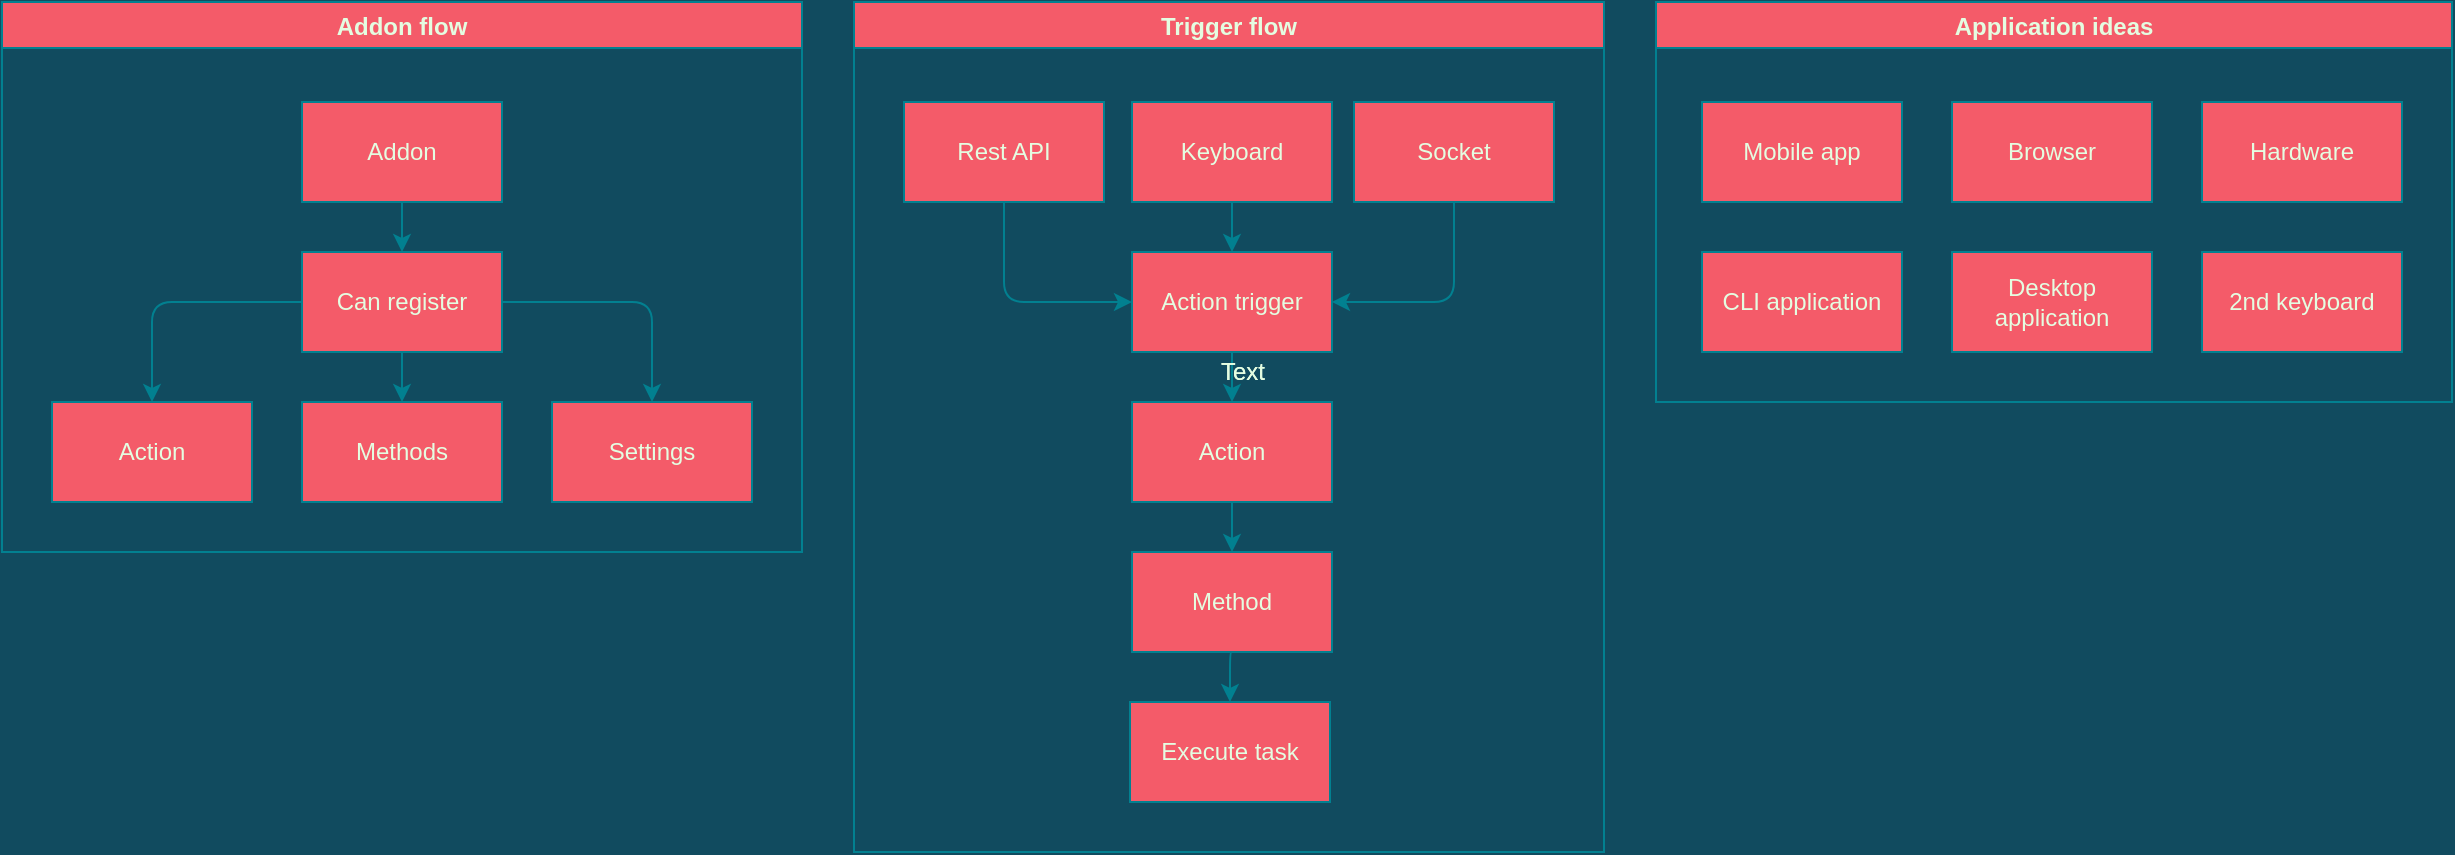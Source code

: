 <mxfile version="14.6.13" type="device"><diagram id="L-n_DP6Fpcha8zAGJov9" name="Page-1"><mxGraphModel dx="2249" dy="843" grid="1" gridSize="25" guides="1" tooltips="1" connect="1" arrows="1" fold="1" page="1" pageScale="1" pageWidth="827" pageHeight="1169" background="#114B5F" math="0" shadow="0"><root><mxCell id="0"/><mxCell id="1" parent="0"/><mxCell id="WFP0uRp5IlJTgaoF9HtA-19" value="Trigger flow" style="swimlane;rounded=0;sketch=0;fontColor=#E4FDE1;strokeColor=#028090;fillColor=#F45B69;" vertex="1" parent="1"><mxGeometry x="226" y="25" width="375" height="425" as="geometry"/></mxCell><mxCell id="WFP0uRp5IlJTgaoF9HtA-2" value="Action trigger" style="rounded=0;whiteSpace=wrap;html=1;fillColor=#F45B69;strokeColor=#028090;fontColor=#E4FDE1;" vertex="1" parent="WFP0uRp5IlJTgaoF9HtA-19"><mxGeometry x="139" y="125" width="100" height="50" as="geometry"/></mxCell><mxCell id="WFP0uRp5IlJTgaoF9HtA-4" value="Action" style="rounded=0;whiteSpace=wrap;html=1;fillColor=#F45B69;strokeColor=#028090;fontColor=#E4FDE1;" vertex="1" parent="WFP0uRp5IlJTgaoF9HtA-19"><mxGeometry x="139" y="200" width="100" height="50" as="geometry"/></mxCell><mxCell id="WFP0uRp5IlJTgaoF9HtA-7" style="edgeStyle=orthogonalEdgeStyle;curved=0;rounded=1;sketch=0;orthogonalLoop=1;jettySize=auto;html=1;entryX=0.5;entryY=0;entryDx=0;entryDy=0;fontColor=#E4FDE1;strokeColor=#028090;fillColor=#F45B69;" edge="1" parent="WFP0uRp5IlJTgaoF9HtA-19" source="WFP0uRp5IlJTgaoF9HtA-2" target="WFP0uRp5IlJTgaoF9HtA-4"><mxGeometry relative="1" as="geometry"/></mxCell><mxCell id="WFP0uRp5IlJTgaoF9HtA-5" value="Method" style="rounded=0;whiteSpace=wrap;html=1;fillColor=#F45B69;strokeColor=#028090;fontColor=#E4FDE1;" vertex="1" parent="WFP0uRp5IlJTgaoF9HtA-19"><mxGeometry x="139" y="275" width="100" height="50" as="geometry"/></mxCell><mxCell id="WFP0uRp5IlJTgaoF9HtA-8" value="" style="edgeStyle=orthogonalEdgeStyle;curved=0;rounded=1;sketch=0;orthogonalLoop=1;jettySize=auto;html=1;fontColor=#E4FDE1;strokeColor=#028090;fillColor=#F45B69;" edge="1" parent="WFP0uRp5IlJTgaoF9HtA-19" source="WFP0uRp5IlJTgaoF9HtA-4" target="WFP0uRp5IlJTgaoF9HtA-5"><mxGeometry relative="1" as="geometry"><Array as="points"><mxPoint x="189" y="275"/><mxPoint x="189" y="275"/></Array></mxGeometry></mxCell><mxCell id="WFP0uRp5IlJTgaoF9HtA-11" style="edgeStyle=orthogonalEdgeStyle;curved=0;rounded=1;sketch=0;orthogonalLoop=1;jettySize=auto;html=1;exitX=0.5;exitY=1;exitDx=0;exitDy=0;entryX=0.5;entryY=0;entryDx=0;entryDy=0;fontColor=#E4FDE1;strokeColor=#028090;fillColor=#F45B69;" edge="1" parent="WFP0uRp5IlJTgaoF9HtA-19" source="WFP0uRp5IlJTgaoF9HtA-9" target="WFP0uRp5IlJTgaoF9HtA-2"><mxGeometry relative="1" as="geometry"/></mxCell><mxCell id="WFP0uRp5IlJTgaoF9HtA-9" value="Keyboard" style="rounded=0;whiteSpace=wrap;html=1;fillColor=#F45B69;strokeColor=#028090;fontColor=#E4FDE1;" vertex="1" parent="WFP0uRp5IlJTgaoF9HtA-19"><mxGeometry x="139" y="50" width="100" height="50" as="geometry"/></mxCell><mxCell id="WFP0uRp5IlJTgaoF9HtA-13" style="edgeStyle=orthogonalEdgeStyle;curved=0;rounded=1;sketch=0;orthogonalLoop=1;jettySize=auto;html=1;exitX=0.5;exitY=1;exitDx=0;exitDy=0;entryX=0;entryY=0.5;entryDx=0;entryDy=0;fontColor=#E4FDE1;strokeColor=#028090;fillColor=#F45B69;" edge="1" parent="WFP0uRp5IlJTgaoF9HtA-19" source="WFP0uRp5IlJTgaoF9HtA-12" target="WFP0uRp5IlJTgaoF9HtA-2"><mxGeometry relative="1" as="geometry"/></mxCell><mxCell id="WFP0uRp5IlJTgaoF9HtA-15" style="edgeStyle=orthogonalEdgeStyle;curved=0;rounded=1;sketch=0;orthogonalLoop=1;jettySize=auto;html=1;exitX=0.5;exitY=1;exitDx=0;exitDy=0;entryX=1;entryY=0.5;entryDx=0;entryDy=0;fontColor=#E4FDE1;strokeColor=#028090;fillColor=#F45B69;" edge="1" parent="WFP0uRp5IlJTgaoF9HtA-19" source="WFP0uRp5IlJTgaoF9HtA-14" target="WFP0uRp5IlJTgaoF9HtA-2"><mxGeometry relative="1" as="geometry"/></mxCell><mxCell id="WFP0uRp5IlJTgaoF9HtA-14" value="Socket" style="rounded=0;whiteSpace=wrap;html=1;fillColor=#F45B69;strokeColor=#028090;fontColor=#E4FDE1;" vertex="1" parent="WFP0uRp5IlJTgaoF9HtA-19"><mxGeometry x="250" y="50" width="100" height="50" as="geometry"/></mxCell><mxCell id="WFP0uRp5IlJTgaoF9HtA-16" value="Execute task" style="rounded=0;whiteSpace=wrap;html=1;fillColor=#F45B69;strokeColor=#028090;fontColor=#E4FDE1;" vertex="1" parent="WFP0uRp5IlJTgaoF9HtA-19"><mxGeometry x="138" y="350" width="100" height="50" as="geometry"/></mxCell><mxCell id="WFP0uRp5IlJTgaoF9HtA-17" style="edgeStyle=orthogonalEdgeStyle;curved=0;rounded=1;sketch=0;orthogonalLoop=1;jettySize=auto;html=1;exitX=0.5;exitY=1;exitDx=0;exitDy=0;entryX=0.5;entryY=0;entryDx=0;entryDy=0;fontColor=#E4FDE1;strokeColor=#028090;fillColor=#F45B69;" edge="1" parent="WFP0uRp5IlJTgaoF9HtA-19" source="WFP0uRp5IlJTgaoF9HtA-5" target="WFP0uRp5IlJTgaoF9HtA-16"><mxGeometry relative="1" as="geometry"/></mxCell><mxCell id="WFP0uRp5IlJTgaoF9HtA-12" value="Rest API" style="rounded=0;whiteSpace=wrap;html=1;fillColor=#F45B69;strokeColor=#028090;fontColor=#E4FDE1;" vertex="1" parent="WFP0uRp5IlJTgaoF9HtA-19"><mxGeometry x="25" y="50" width="100" height="50" as="geometry"/></mxCell><mxCell id="WFP0uRp5IlJTgaoF9HtA-58" value="Addon flow" style="swimlane;rounded=0;sketch=0;fontColor=#E4FDE1;strokeColor=#028090;fillColor=#F45B69;" vertex="1" parent="1"><mxGeometry x="-200" y="25" width="400" height="275" as="geometry"/></mxCell><mxCell id="WFP0uRp5IlJTgaoF9HtA-60" style="edgeStyle=orthogonalEdgeStyle;curved=0;rounded=1;sketch=0;orthogonalLoop=1;jettySize=auto;html=1;exitX=0.5;exitY=1;exitDx=0;exitDy=0;entryX=0.5;entryY=0;entryDx=0;entryDy=0;fontColor=#E4FDE1;strokeColor=#028090;fillColor=#F45B69;" edge="1" parent="WFP0uRp5IlJTgaoF9HtA-58" source="WFP0uRp5IlJTgaoF9HtA-49" target="WFP0uRp5IlJTgaoF9HtA-53"><mxGeometry relative="1" as="geometry"/></mxCell><mxCell id="WFP0uRp5IlJTgaoF9HtA-49" value="Addon" style="rounded=0;whiteSpace=wrap;html=1;fillColor=#F45B69;strokeColor=#028090;fontColor=#E4FDE1;" vertex="1" parent="WFP0uRp5IlJTgaoF9HtA-58"><mxGeometry x="150" y="50" width="100" height="50" as="geometry"/></mxCell><mxCell id="WFP0uRp5IlJTgaoF9HtA-51" value="Action" style="rounded=0;whiteSpace=wrap;html=1;fillColor=#F45B69;strokeColor=#028090;fontColor=#E4FDE1;" vertex="1" parent="WFP0uRp5IlJTgaoF9HtA-58"><mxGeometry x="25" y="200" width="100" height="50" as="geometry"/></mxCell><mxCell id="WFP0uRp5IlJTgaoF9HtA-52" value="Methods" style="rounded=0;whiteSpace=wrap;html=1;fillColor=#F45B69;strokeColor=#028090;fontColor=#E4FDE1;" vertex="1" parent="WFP0uRp5IlJTgaoF9HtA-58"><mxGeometry x="150" y="200" width="100" height="50" as="geometry"/></mxCell><mxCell id="WFP0uRp5IlJTgaoF9HtA-54" style="edgeStyle=orthogonalEdgeStyle;curved=0;rounded=1;sketch=0;orthogonalLoop=1;jettySize=auto;html=1;entryX=0.5;entryY=0;entryDx=0;entryDy=0;fontColor=#E4FDE1;strokeColor=#028090;fillColor=#F45B69;" edge="1" parent="WFP0uRp5IlJTgaoF9HtA-58" source="WFP0uRp5IlJTgaoF9HtA-53" target="WFP0uRp5IlJTgaoF9HtA-51"><mxGeometry relative="1" as="geometry"/></mxCell><mxCell id="WFP0uRp5IlJTgaoF9HtA-55" style="edgeStyle=orthogonalEdgeStyle;curved=0;rounded=1;sketch=0;orthogonalLoop=1;jettySize=auto;html=1;entryX=0.5;entryY=0;entryDx=0;entryDy=0;fontColor=#E4FDE1;strokeColor=#028090;fillColor=#F45B69;" edge="1" parent="WFP0uRp5IlJTgaoF9HtA-58" source="WFP0uRp5IlJTgaoF9HtA-53" target="WFP0uRp5IlJTgaoF9HtA-52"><mxGeometry relative="1" as="geometry"/></mxCell><mxCell id="WFP0uRp5IlJTgaoF9HtA-53" value="Can register" style="rounded=0;whiteSpace=wrap;html=1;fillColor=#F45B69;strokeColor=#028090;fontColor=#E4FDE1;" vertex="1" parent="WFP0uRp5IlJTgaoF9HtA-58"><mxGeometry x="150" y="125" width="100" height="50" as="geometry"/></mxCell><mxCell id="WFP0uRp5IlJTgaoF9HtA-56" value="Settings" style="rounded=0;whiteSpace=wrap;html=1;fillColor=#F45B69;strokeColor=#028090;fontColor=#E4FDE1;" vertex="1" parent="WFP0uRp5IlJTgaoF9HtA-58"><mxGeometry x="275" y="200" width="100" height="50" as="geometry"/></mxCell><mxCell id="WFP0uRp5IlJTgaoF9HtA-57" style="edgeStyle=orthogonalEdgeStyle;curved=0;rounded=1;sketch=0;orthogonalLoop=1;jettySize=auto;html=1;exitX=1;exitY=0.5;exitDx=0;exitDy=0;entryX=0.5;entryY=0;entryDx=0;entryDy=0;fontColor=#E4FDE1;strokeColor=#028090;fillColor=#F45B69;" edge="1" parent="WFP0uRp5IlJTgaoF9HtA-58" source="WFP0uRp5IlJTgaoF9HtA-53" target="WFP0uRp5IlJTgaoF9HtA-56"><mxGeometry relative="1" as="geometry"/></mxCell><mxCell id="WFP0uRp5IlJTgaoF9HtA-67" value="Application ideas" style="swimlane;rounded=0;sketch=0;fontColor=#E4FDE1;strokeColor=#028090;fillColor=#F45B69;" vertex="1" parent="1"><mxGeometry x="627" y="25" width="398" height="200" as="geometry"/></mxCell><mxCell id="WFP0uRp5IlJTgaoF9HtA-61" value="Mobile app" style="rounded=0;whiteSpace=wrap;html=1;fillColor=#F45B69;strokeColor=#028090;fontColor=#E4FDE1;" vertex="1" parent="WFP0uRp5IlJTgaoF9HtA-67"><mxGeometry x="23" y="50" width="100" height="50" as="geometry"/></mxCell><mxCell id="WFP0uRp5IlJTgaoF9HtA-62" value="Hardware" style="rounded=0;whiteSpace=wrap;html=1;fillColor=#F45B69;strokeColor=#028090;fontColor=#E4FDE1;" vertex="1" parent="WFP0uRp5IlJTgaoF9HtA-67"><mxGeometry x="273" y="50" width="100" height="50" as="geometry"/></mxCell><mxCell id="WFP0uRp5IlJTgaoF9HtA-63" value="Browser" style="rounded=0;whiteSpace=wrap;html=1;fillColor=#F45B69;strokeColor=#028090;fontColor=#E4FDE1;" vertex="1" parent="WFP0uRp5IlJTgaoF9HtA-67"><mxGeometry x="148" y="50" width="100" height="50" as="geometry"/></mxCell><mxCell id="WFP0uRp5IlJTgaoF9HtA-64" value="2nd keyboard" style="rounded=0;whiteSpace=wrap;html=1;fillColor=#F45B69;strokeColor=#028090;fontColor=#E4FDE1;" vertex="1" parent="WFP0uRp5IlJTgaoF9HtA-67"><mxGeometry x="273" y="125" width="100" height="50" as="geometry"/></mxCell><mxCell id="WFP0uRp5IlJTgaoF9HtA-65" value="Desktop application" style="rounded=0;whiteSpace=wrap;html=1;fillColor=#F45B69;strokeColor=#028090;fontColor=#E4FDE1;" vertex="1" parent="WFP0uRp5IlJTgaoF9HtA-67"><mxGeometry x="148" y="125" width="100" height="50" as="geometry"/></mxCell><mxCell id="WFP0uRp5IlJTgaoF9HtA-66" value="CLI application" style="rounded=0;whiteSpace=wrap;html=1;fillColor=#F45B69;strokeColor=#028090;fontColor=#E4FDE1;" vertex="1" parent="WFP0uRp5IlJTgaoF9HtA-67"><mxGeometry x="23" y="125" width="100" height="50" as="geometry"/></mxCell><mxCell id="WFP0uRp5IlJTgaoF9HtA-68" value="Text" style="text;html=1;resizable=0;autosize=1;align=center;verticalAlign=middle;points=[];fillColor=none;strokeColor=none;rounded=0;sketch=0;fontColor=#E4FDE1;" vertex="1" parent="1"><mxGeometry x="400" y="200" width="40" height="20" as="geometry"/></mxCell><mxCell id="WFP0uRp5IlJTgaoF9HtA-69" value="Text" style="text;html=1;resizable=0;autosize=1;align=center;verticalAlign=middle;points=[];fillColor=none;strokeColor=none;rounded=0;sketch=0;fontColor=#E4FDE1;" vertex="1" parent="1"><mxGeometry x="400" y="200" width="40" height="20" as="geometry"/></mxCell></root></mxGraphModel></diagram></mxfile>